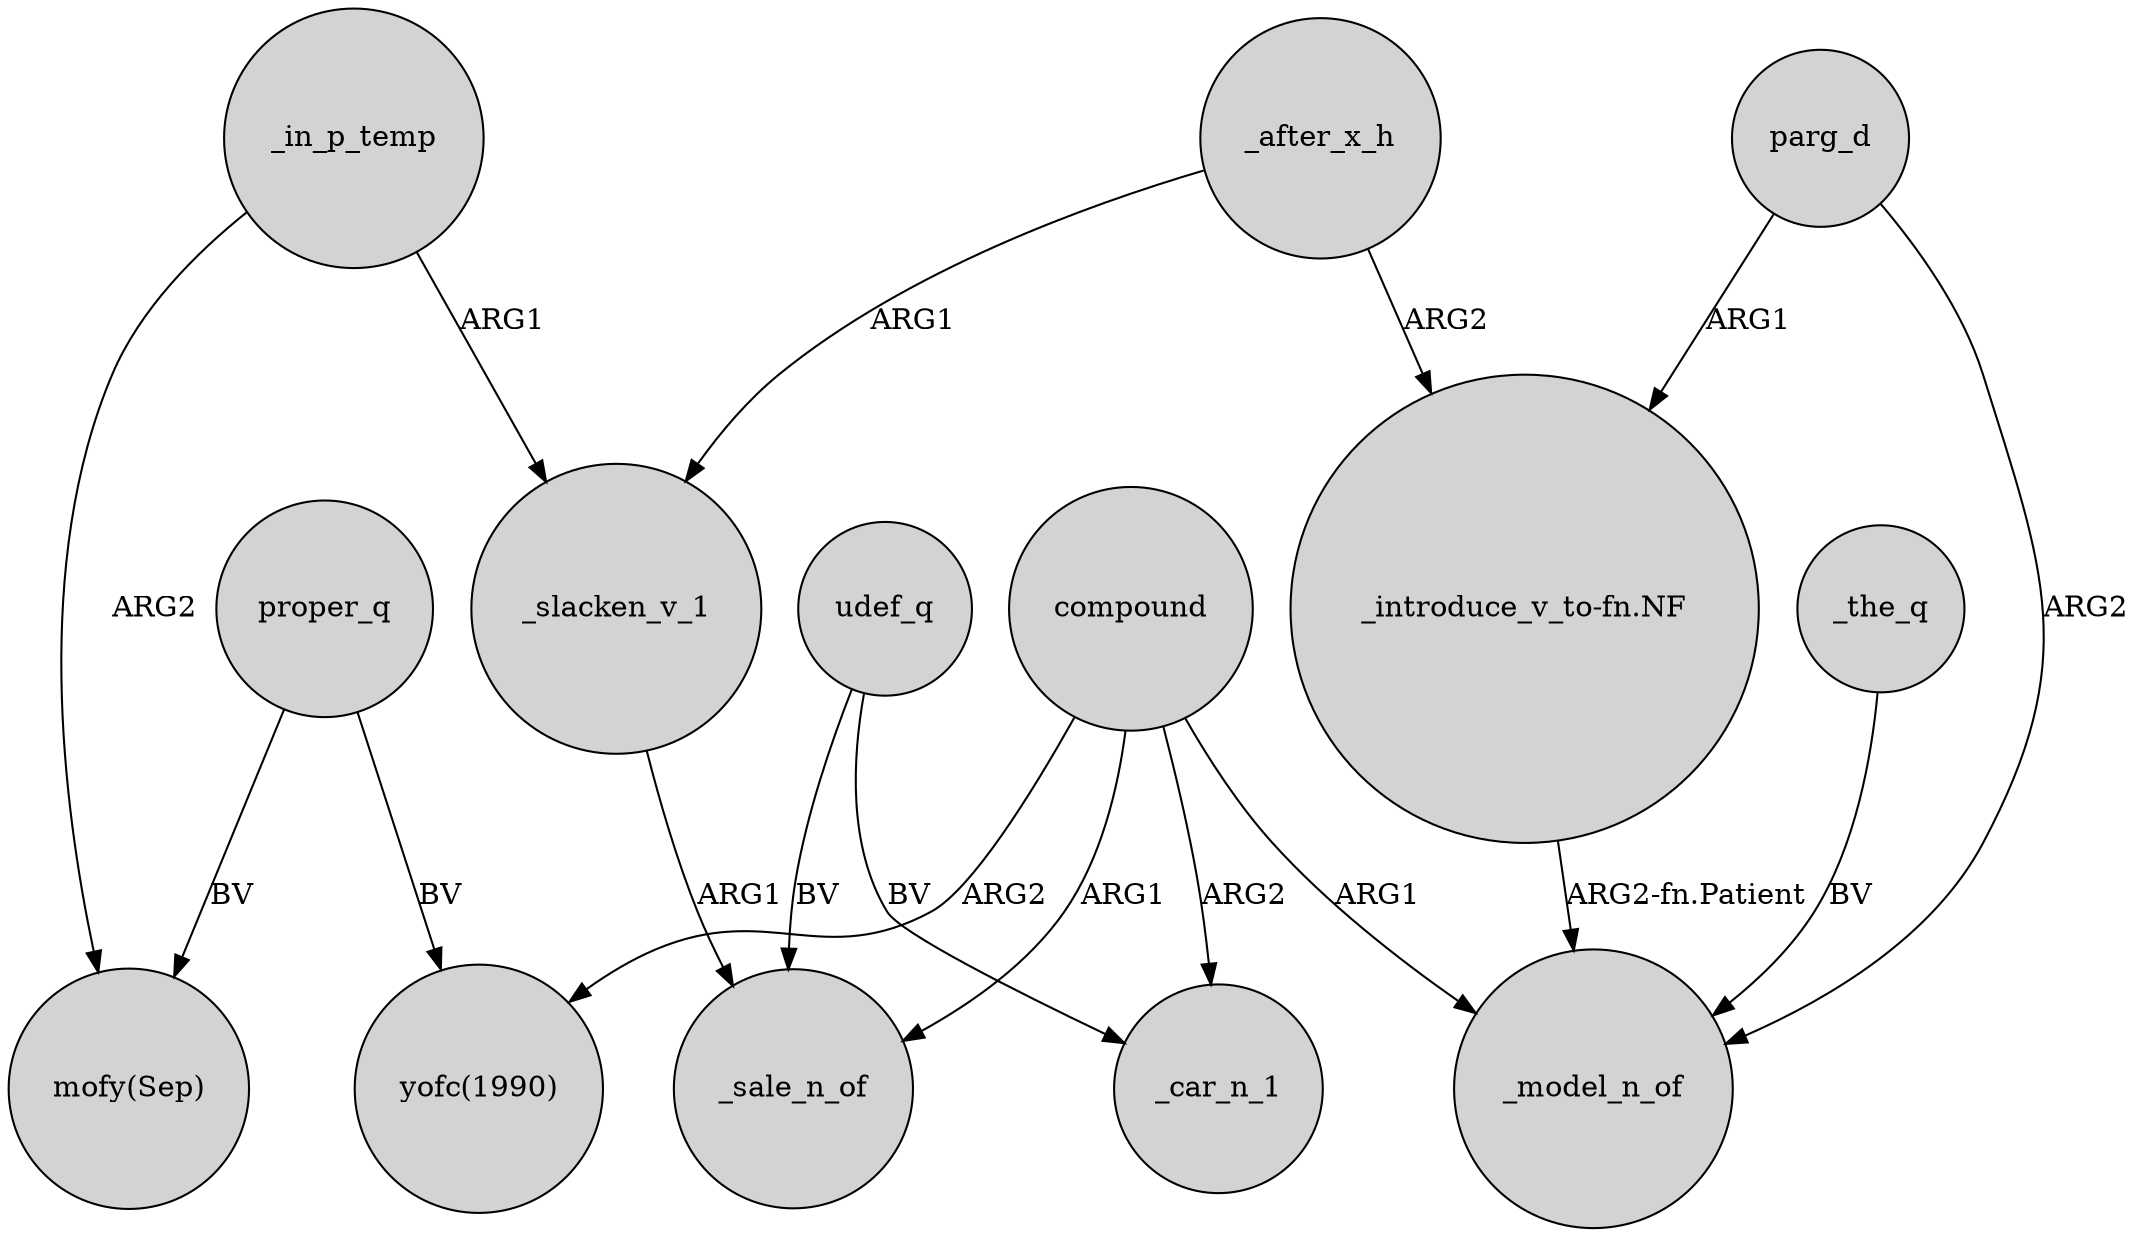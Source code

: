 digraph {
	node [shape=circle style=filled]
	_in_p_temp -> _slacken_v_1 [label=ARG1]
	_after_x_h -> _slacken_v_1 [label=ARG1]
	udef_q -> _car_n_1 [label=BV]
	parg_d -> _model_n_of [label=ARG2]
	compound -> "yofc(1990)" [label=ARG2]
	proper_q -> "mofy(Sep)" [label=BV]
	"_introduce_v_to-fn.NF" -> _model_n_of [label="ARG2-fn.Patient"]
	proper_q -> "yofc(1990)" [label=BV]
	compound -> _car_n_1 [label=ARG2]
	_in_p_temp -> "mofy(Sep)" [label=ARG2]
	parg_d -> "_introduce_v_to-fn.NF" [label=ARG1]
	compound -> _sale_n_of [label=ARG1]
	compound -> _model_n_of [label=ARG1]
	_the_q -> _model_n_of [label=BV]
	_after_x_h -> "_introduce_v_to-fn.NF" [label=ARG2]
	udef_q -> _sale_n_of [label=BV]
	_slacken_v_1 -> _sale_n_of [label=ARG1]
}

